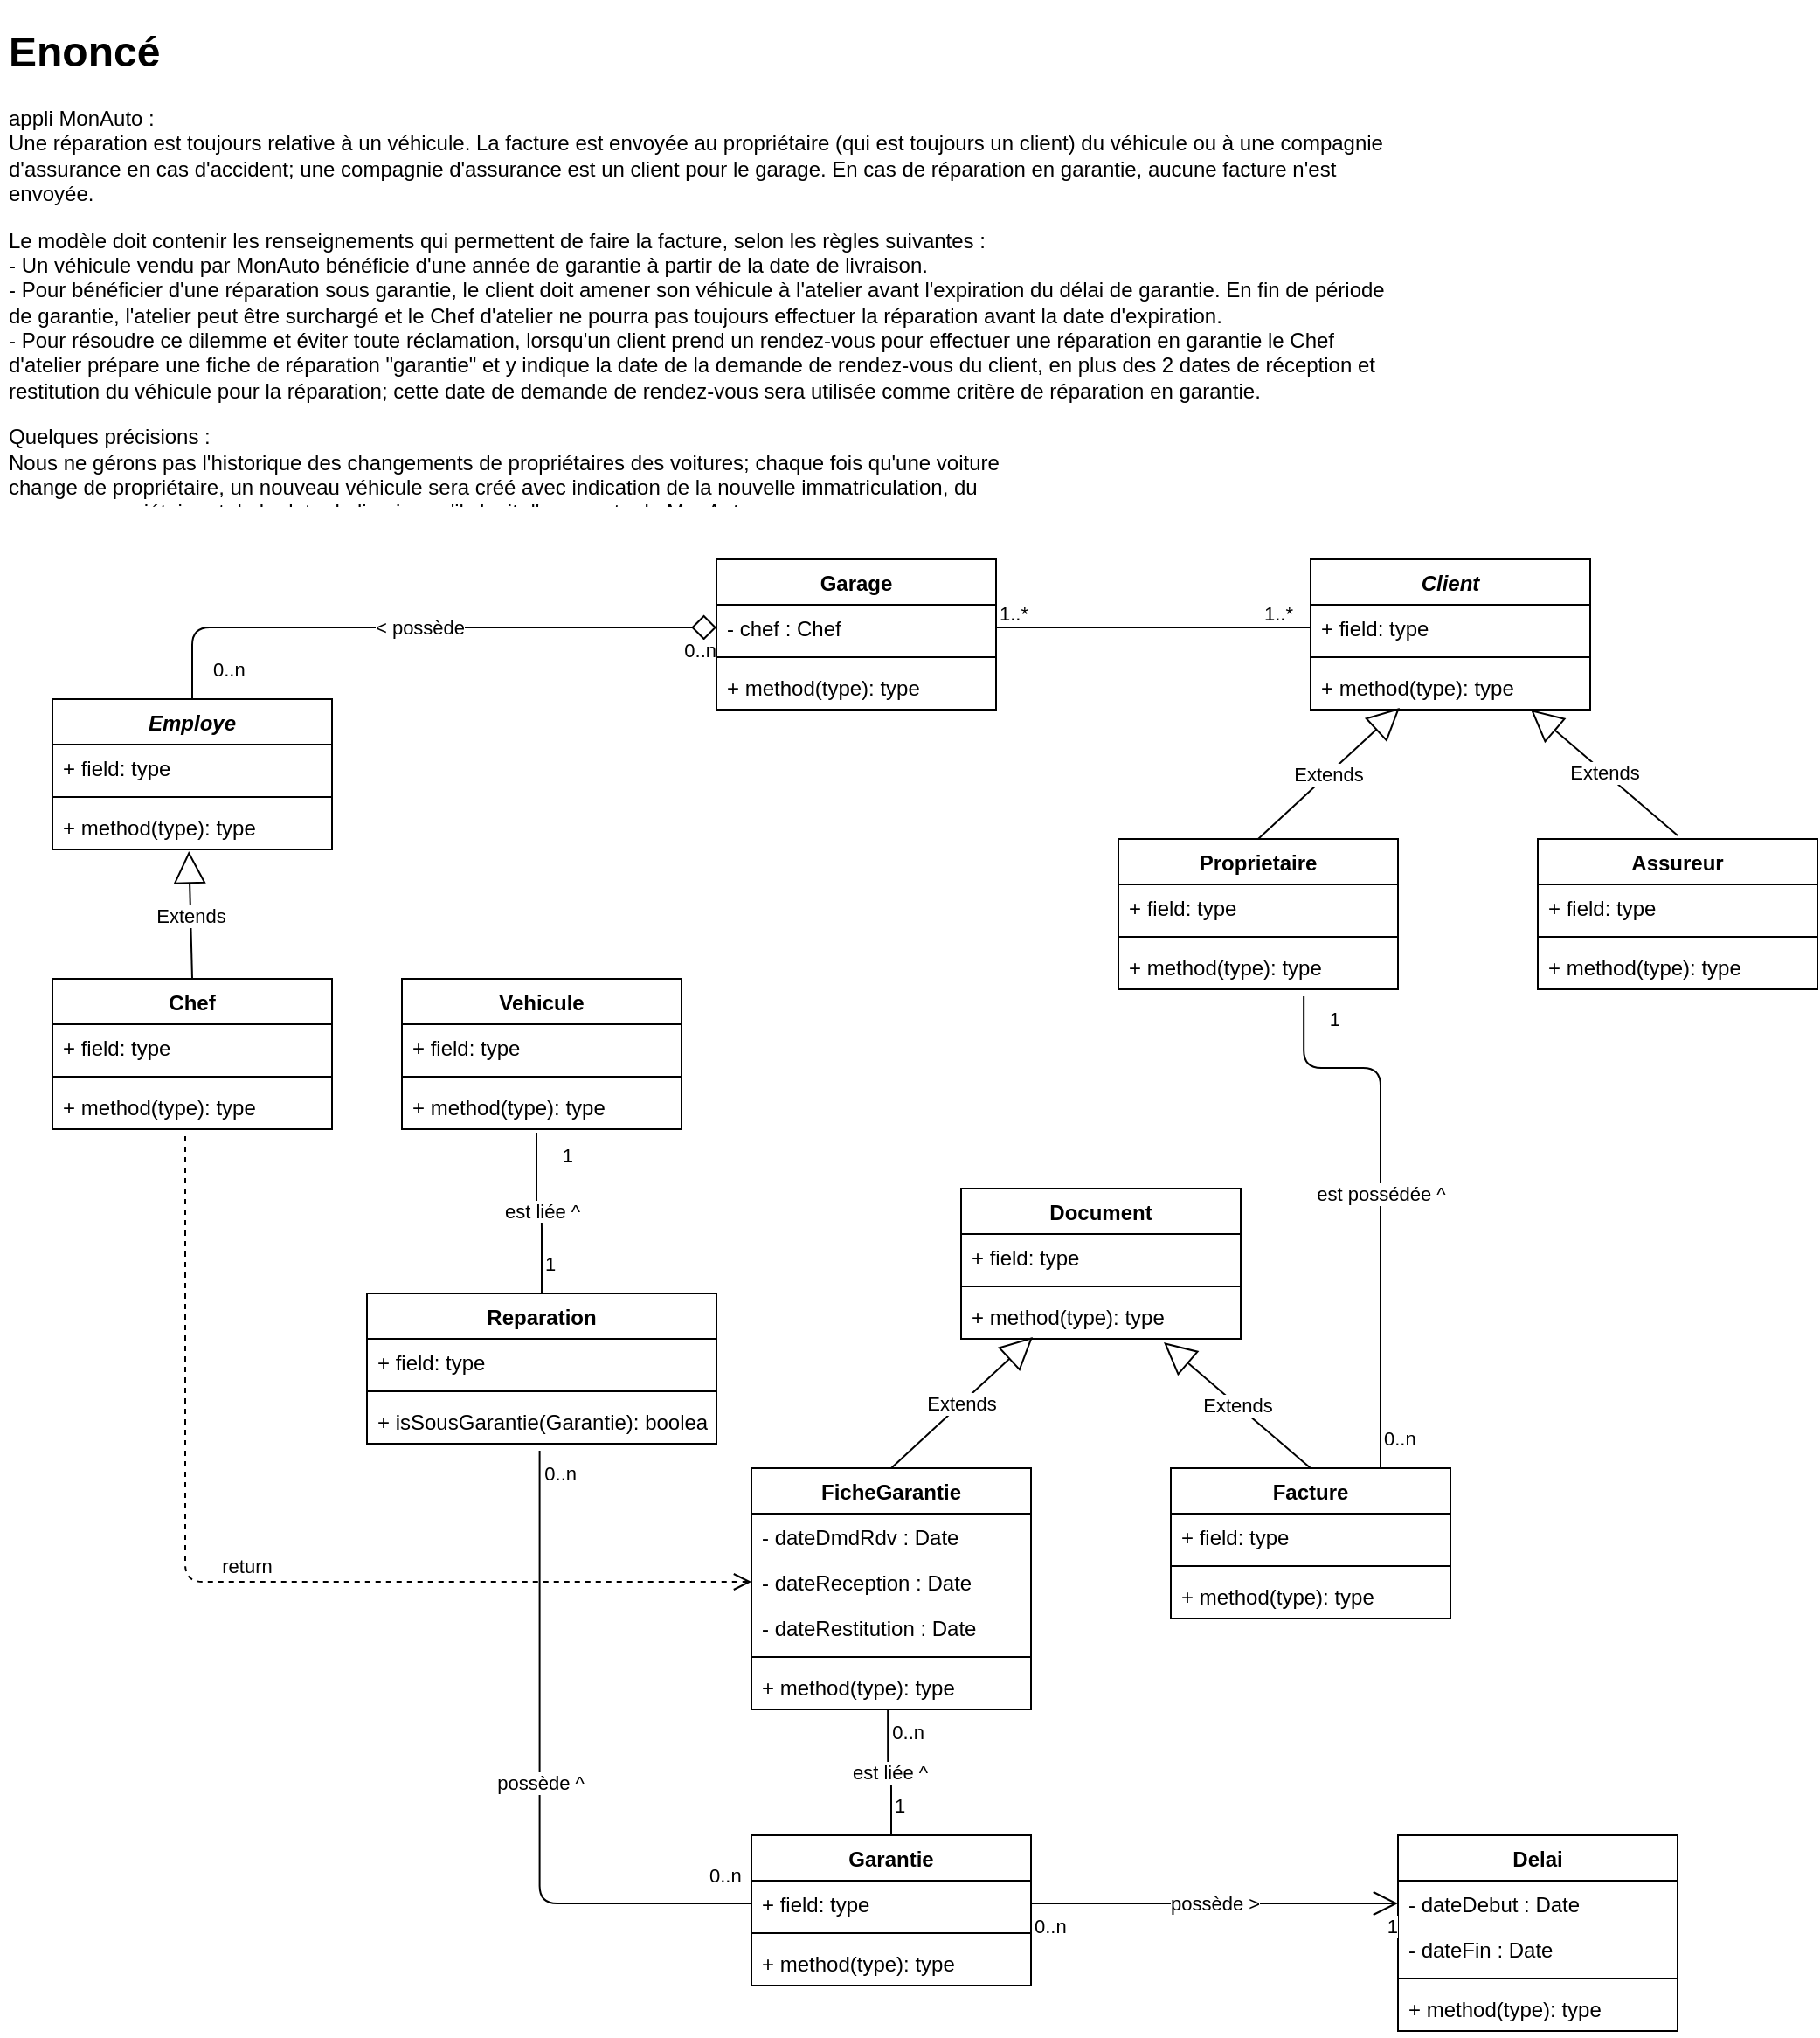<mxfile version="13.11.0" type="github">
  <diagram id="2vRKxQh1nv8atWItVD8Z" name="Page-1">
    <mxGraphModel dx="1038" dy="575" grid="1" gridSize="10" guides="1" tooltips="1" connect="1" arrows="1" fold="1" page="1" pageScale="1" pageWidth="827" pageHeight="1169" math="0" shadow="0">
      <root>
        <mxCell id="0" />
        <mxCell id="1" parent="0" />
        <mxCell id="5JL1VIRSzCmVdXq5I1F--1" value="&lt;h1&gt;Enoncé&lt;/h1&gt;&lt;p&gt;appli MonAuto :&lt;br&gt;Une réparation est toujours relative à un véhicule. La facture est envoyée au propriétaire (qui est toujours un client) du véhicule ou à une compagnie d&#39;assurance en cas d&#39;accident; une compagnie d&#39;assurance est un client pour le garage. En cas de réparation en garantie, aucune facture n&#39;est envoyée.&lt;br&gt;&lt;/p&gt;&lt;p&gt;Le modèle doit contenir les renseignements qui permettent de faire la facture, selon les règles suivantes :&lt;br&gt;- Un véhicule vendu par MonAuto bénéficie d&#39;une année de garantie à partir de la date de livraison.&lt;br&gt;- Pour bénéficier d&#39;une réparation sous garantie, le client doit amener son véhicule à l&#39;atelier avant l&#39;expiration du délai de garantie. En fin de période de garantie, l&#39;atelier peut être surchargé et le Chef d&#39;atelier ne pourra pas toujours effectuer la réparation avant la date d&#39;expiration. &lt;br&gt;- Pour résoudre ce dilemme et éviter toute réclamation, lorsqu&#39;un client prend un rendez-vous pour effectuer une réparation en garantie le Chef d&#39;atelier prépare une fiche de réparation &quot;garantie&quot; et y indique la date de la demande de rendez-vous du client, en plus des 2 dates de réception et restitution du véhicule pour la réparation; cette date de demande de rendez-vous sera utilisée comme critère de réparation en garantie.&lt;/p&gt;&lt;p&gt;Quelques précisions :&lt;br&gt;Nous ne gérons pas l&#39;historique des changements de propriétaires des voitures; chaque fois qu&#39;une voiture&lt;br&gt;change de propriétaire, un nouveau véhicule sera créé avec indication de la nouvelle immatriculation, du&lt;br&gt;nouveau propriétaire et de la date de livraison s&#39;il s&#39;agit d&#39;une vente de MonAuto.&lt;/p&gt;" style="text;html=1;strokeColor=none;fillColor=none;spacing=5;spacingTop=-20;whiteSpace=wrap;overflow=hidden;rounded=0;" vertex="1" parent="1">
          <mxGeometry x="10" y="10" width="810" height="280" as="geometry" />
        </mxCell>
        <mxCell id="5JL1VIRSzCmVdXq5I1F--2" value="Reparation" style="swimlane;fontStyle=1;align=center;verticalAlign=top;childLayout=stackLayout;horizontal=1;startSize=26;horizontalStack=0;resizeParent=1;resizeParentMax=0;resizeLast=0;collapsible=1;marginBottom=0;" vertex="1" parent="1">
          <mxGeometry x="220" y="740" width="200" height="86" as="geometry" />
        </mxCell>
        <mxCell id="5JL1VIRSzCmVdXq5I1F--3" value="+ field: type" style="text;strokeColor=none;fillColor=none;align=left;verticalAlign=top;spacingLeft=4;spacingRight=4;overflow=hidden;rotatable=0;points=[[0,0.5],[1,0.5]];portConstraint=eastwest;" vertex="1" parent="5JL1VIRSzCmVdXq5I1F--2">
          <mxGeometry y="26" width="200" height="26" as="geometry" />
        </mxCell>
        <mxCell id="5JL1VIRSzCmVdXq5I1F--4" value="" style="line;strokeWidth=1;fillColor=none;align=left;verticalAlign=middle;spacingTop=-1;spacingLeft=3;spacingRight=3;rotatable=0;labelPosition=right;points=[];portConstraint=eastwest;" vertex="1" parent="5JL1VIRSzCmVdXq5I1F--2">
          <mxGeometry y="52" width="200" height="8" as="geometry" />
        </mxCell>
        <mxCell id="5JL1VIRSzCmVdXq5I1F--5" value="+ isSousGarantie(Garantie): boolean" style="text;strokeColor=none;fillColor=none;align=left;verticalAlign=top;spacingLeft=4;spacingRight=4;overflow=hidden;rotatable=0;points=[[0,0.5],[1,0.5]];portConstraint=eastwest;" vertex="1" parent="5JL1VIRSzCmVdXq5I1F--2">
          <mxGeometry y="60" width="200" height="26" as="geometry" />
        </mxCell>
        <mxCell id="5JL1VIRSzCmVdXq5I1F--6" value="Vehicule" style="swimlane;fontStyle=1;align=center;verticalAlign=top;childLayout=stackLayout;horizontal=1;startSize=26;horizontalStack=0;resizeParent=1;resizeParentMax=0;resizeLast=0;collapsible=1;marginBottom=0;" vertex="1" parent="1">
          <mxGeometry x="240" y="560" width="160" height="86" as="geometry" />
        </mxCell>
        <mxCell id="5JL1VIRSzCmVdXq5I1F--7" value="+ field: type" style="text;strokeColor=none;fillColor=none;align=left;verticalAlign=top;spacingLeft=4;spacingRight=4;overflow=hidden;rotatable=0;points=[[0,0.5],[1,0.5]];portConstraint=eastwest;" vertex="1" parent="5JL1VIRSzCmVdXq5I1F--6">
          <mxGeometry y="26" width="160" height="26" as="geometry" />
        </mxCell>
        <mxCell id="5JL1VIRSzCmVdXq5I1F--8" value="" style="line;strokeWidth=1;fillColor=none;align=left;verticalAlign=middle;spacingTop=-1;spacingLeft=3;spacingRight=3;rotatable=0;labelPosition=right;points=[];portConstraint=eastwest;" vertex="1" parent="5JL1VIRSzCmVdXq5I1F--6">
          <mxGeometry y="52" width="160" height="8" as="geometry" />
        </mxCell>
        <mxCell id="5JL1VIRSzCmVdXq5I1F--9" value="+ method(type): type" style="text;strokeColor=none;fillColor=none;align=left;verticalAlign=top;spacingLeft=4;spacingRight=4;overflow=hidden;rotatable=0;points=[[0,0.5],[1,0.5]];portConstraint=eastwest;" vertex="1" parent="5JL1VIRSzCmVdXq5I1F--6">
          <mxGeometry y="60" width="160" height="26" as="geometry" />
        </mxCell>
        <mxCell id="5JL1VIRSzCmVdXq5I1F--10" value="Client" style="swimlane;fontStyle=3;align=center;verticalAlign=top;childLayout=stackLayout;horizontal=1;startSize=26;horizontalStack=0;resizeParent=1;resizeParentMax=0;resizeLast=0;collapsible=1;marginBottom=0;" vertex="1" parent="1">
          <mxGeometry x="760" y="320" width="160" height="86" as="geometry" />
        </mxCell>
        <mxCell id="5JL1VIRSzCmVdXq5I1F--11" value="+ field: type" style="text;strokeColor=none;fillColor=none;align=left;verticalAlign=top;spacingLeft=4;spacingRight=4;overflow=hidden;rotatable=0;points=[[0,0.5],[1,0.5]];portConstraint=eastwest;" vertex="1" parent="5JL1VIRSzCmVdXq5I1F--10">
          <mxGeometry y="26" width="160" height="26" as="geometry" />
        </mxCell>
        <mxCell id="5JL1VIRSzCmVdXq5I1F--12" value="" style="line;strokeWidth=1;fillColor=none;align=left;verticalAlign=middle;spacingTop=-1;spacingLeft=3;spacingRight=3;rotatable=0;labelPosition=right;points=[];portConstraint=eastwest;" vertex="1" parent="5JL1VIRSzCmVdXq5I1F--10">
          <mxGeometry y="52" width="160" height="8" as="geometry" />
        </mxCell>
        <mxCell id="5JL1VIRSzCmVdXq5I1F--13" value="+ method(type): type" style="text;strokeColor=none;fillColor=none;align=left;verticalAlign=top;spacingLeft=4;spacingRight=4;overflow=hidden;rotatable=0;points=[[0,0.5],[1,0.5]];portConstraint=eastwest;" vertex="1" parent="5JL1VIRSzCmVdXq5I1F--10">
          <mxGeometry y="60" width="160" height="26" as="geometry" />
        </mxCell>
        <mxCell id="5JL1VIRSzCmVdXq5I1F--14" value="Proprietaire" style="swimlane;fontStyle=1;align=center;verticalAlign=top;childLayout=stackLayout;horizontal=1;startSize=26;horizontalStack=0;resizeParent=1;resizeParentMax=0;resizeLast=0;collapsible=1;marginBottom=0;" vertex="1" parent="1">
          <mxGeometry x="650" y="480" width="160" height="86" as="geometry" />
        </mxCell>
        <mxCell id="5JL1VIRSzCmVdXq5I1F--15" value="+ field: type" style="text;strokeColor=none;fillColor=none;align=left;verticalAlign=top;spacingLeft=4;spacingRight=4;overflow=hidden;rotatable=0;points=[[0,0.5],[1,0.5]];portConstraint=eastwest;" vertex="1" parent="5JL1VIRSzCmVdXq5I1F--14">
          <mxGeometry y="26" width="160" height="26" as="geometry" />
        </mxCell>
        <mxCell id="5JL1VIRSzCmVdXq5I1F--16" value="" style="line;strokeWidth=1;fillColor=none;align=left;verticalAlign=middle;spacingTop=-1;spacingLeft=3;spacingRight=3;rotatable=0;labelPosition=right;points=[];portConstraint=eastwest;" vertex="1" parent="5JL1VIRSzCmVdXq5I1F--14">
          <mxGeometry y="52" width="160" height="8" as="geometry" />
        </mxCell>
        <mxCell id="5JL1VIRSzCmVdXq5I1F--17" value="+ method(type): type" style="text;strokeColor=none;fillColor=none;align=left;verticalAlign=top;spacingLeft=4;spacingRight=4;overflow=hidden;rotatable=0;points=[[0,0.5],[1,0.5]];portConstraint=eastwest;" vertex="1" parent="5JL1VIRSzCmVdXq5I1F--14">
          <mxGeometry y="60" width="160" height="26" as="geometry" />
        </mxCell>
        <mxCell id="5JL1VIRSzCmVdXq5I1F--18" value="Assureur" style="swimlane;fontStyle=1;align=center;verticalAlign=top;childLayout=stackLayout;horizontal=1;startSize=26;horizontalStack=0;resizeParent=1;resizeParentMax=0;resizeLast=0;collapsible=1;marginBottom=0;" vertex="1" parent="1">
          <mxGeometry x="890" y="480" width="160" height="86" as="geometry" />
        </mxCell>
        <mxCell id="5JL1VIRSzCmVdXq5I1F--19" value="+ field: type" style="text;strokeColor=none;fillColor=none;align=left;verticalAlign=top;spacingLeft=4;spacingRight=4;overflow=hidden;rotatable=0;points=[[0,0.5],[1,0.5]];portConstraint=eastwest;" vertex="1" parent="5JL1VIRSzCmVdXq5I1F--18">
          <mxGeometry y="26" width="160" height="26" as="geometry" />
        </mxCell>
        <mxCell id="5JL1VIRSzCmVdXq5I1F--20" value="" style="line;strokeWidth=1;fillColor=none;align=left;verticalAlign=middle;spacingTop=-1;spacingLeft=3;spacingRight=3;rotatable=0;labelPosition=right;points=[];portConstraint=eastwest;" vertex="1" parent="5JL1VIRSzCmVdXq5I1F--18">
          <mxGeometry y="52" width="160" height="8" as="geometry" />
        </mxCell>
        <mxCell id="5JL1VIRSzCmVdXq5I1F--21" value="+ method(type): type" style="text;strokeColor=none;fillColor=none;align=left;verticalAlign=top;spacingLeft=4;spacingRight=4;overflow=hidden;rotatable=0;points=[[0,0.5],[1,0.5]];portConstraint=eastwest;" vertex="1" parent="5JL1VIRSzCmVdXq5I1F--18">
          <mxGeometry y="60" width="160" height="26" as="geometry" />
        </mxCell>
        <mxCell id="5JL1VIRSzCmVdXq5I1F--22" value="Garage" style="swimlane;fontStyle=1;align=center;verticalAlign=top;childLayout=stackLayout;horizontal=1;startSize=26;horizontalStack=0;resizeParent=1;resizeParentMax=0;resizeLast=0;collapsible=1;marginBottom=0;" vertex="1" parent="1">
          <mxGeometry x="420" y="320" width="160" height="86" as="geometry" />
        </mxCell>
        <mxCell id="5JL1VIRSzCmVdXq5I1F--23" value="- chef : Chef" style="text;strokeColor=none;fillColor=none;align=left;verticalAlign=top;spacingLeft=4;spacingRight=4;overflow=hidden;rotatable=0;points=[[0,0.5],[1,0.5]];portConstraint=eastwest;" vertex="1" parent="5JL1VIRSzCmVdXq5I1F--22">
          <mxGeometry y="26" width="160" height="26" as="geometry" />
        </mxCell>
        <mxCell id="5JL1VIRSzCmVdXq5I1F--24" value="" style="line;strokeWidth=1;fillColor=none;align=left;verticalAlign=middle;spacingTop=-1;spacingLeft=3;spacingRight=3;rotatable=0;labelPosition=right;points=[];portConstraint=eastwest;" vertex="1" parent="5JL1VIRSzCmVdXq5I1F--22">
          <mxGeometry y="52" width="160" height="8" as="geometry" />
        </mxCell>
        <mxCell id="5JL1VIRSzCmVdXq5I1F--25" value="+ method(type): type" style="text;strokeColor=none;fillColor=none;align=left;verticalAlign=top;spacingLeft=4;spacingRight=4;overflow=hidden;rotatable=0;points=[[0,0.5],[1,0.5]];portConstraint=eastwest;" vertex="1" parent="5JL1VIRSzCmVdXq5I1F--22">
          <mxGeometry y="60" width="160" height="26" as="geometry" />
        </mxCell>
        <mxCell id="5JL1VIRSzCmVdXq5I1F--26" value="Facture" style="swimlane;fontStyle=1;align=center;verticalAlign=top;childLayout=stackLayout;horizontal=1;startSize=26;horizontalStack=0;resizeParent=1;resizeParentMax=0;resizeLast=0;collapsible=1;marginBottom=0;" vertex="1" parent="1">
          <mxGeometry x="680" y="840" width="160" height="86" as="geometry" />
        </mxCell>
        <mxCell id="5JL1VIRSzCmVdXq5I1F--27" value="+ field: type" style="text;strokeColor=none;fillColor=none;align=left;verticalAlign=top;spacingLeft=4;spacingRight=4;overflow=hidden;rotatable=0;points=[[0,0.5],[1,0.5]];portConstraint=eastwest;" vertex="1" parent="5JL1VIRSzCmVdXq5I1F--26">
          <mxGeometry y="26" width="160" height="26" as="geometry" />
        </mxCell>
        <mxCell id="5JL1VIRSzCmVdXq5I1F--28" value="" style="line;strokeWidth=1;fillColor=none;align=left;verticalAlign=middle;spacingTop=-1;spacingLeft=3;spacingRight=3;rotatable=0;labelPosition=right;points=[];portConstraint=eastwest;" vertex="1" parent="5JL1VIRSzCmVdXq5I1F--26">
          <mxGeometry y="52" width="160" height="8" as="geometry" />
        </mxCell>
        <mxCell id="5JL1VIRSzCmVdXq5I1F--29" value="+ method(type): type" style="text;strokeColor=none;fillColor=none;align=left;verticalAlign=top;spacingLeft=4;spacingRight=4;overflow=hidden;rotatable=0;points=[[0,0.5],[1,0.5]];portConstraint=eastwest;" vertex="1" parent="5JL1VIRSzCmVdXq5I1F--26">
          <mxGeometry y="60" width="160" height="26" as="geometry" />
        </mxCell>
        <mxCell id="5JL1VIRSzCmVdXq5I1F--30" value="FicheGarantie" style="swimlane;fontStyle=1;align=center;verticalAlign=top;childLayout=stackLayout;horizontal=1;startSize=26;horizontalStack=0;resizeParent=1;resizeParentMax=0;resizeLast=0;collapsible=1;marginBottom=0;" vertex="1" parent="1">
          <mxGeometry x="440" y="840" width="160" height="138" as="geometry" />
        </mxCell>
        <mxCell id="5JL1VIRSzCmVdXq5I1F--69" value="- dateDmdRdv : Date" style="text;strokeColor=none;fillColor=none;align=left;verticalAlign=top;spacingLeft=4;spacingRight=4;overflow=hidden;rotatable=0;points=[[0,0.5],[1,0.5]];portConstraint=eastwest;" vertex="1" parent="5JL1VIRSzCmVdXq5I1F--30">
          <mxGeometry y="26" width="160" height="26" as="geometry" />
        </mxCell>
        <mxCell id="5JL1VIRSzCmVdXq5I1F--68" value="- dateReception : Date" style="text;strokeColor=none;fillColor=none;align=left;verticalAlign=top;spacingLeft=4;spacingRight=4;overflow=hidden;rotatable=0;points=[[0,0.5],[1,0.5]];portConstraint=eastwest;" vertex="1" parent="5JL1VIRSzCmVdXq5I1F--30">
          <mxGeometry y="52" width="160" height="26" as="geometry" />
        </mxCell>
        <mxCell id="5JL1VIRSzCmVdXq5I1F--31" value="- dateRestitution : Date" style="text;strokeColor=none;fillColor=none;align=left;verticalAlign=top;spacingLeft=4;spacingRight=4;overflow=hidden;rotatable=0;points=[[0,0.5],[1,0.5]];portConstraint=eastwest;" vertex="1" parent="5JL1VIRSzCmVdXq5I1F--30">
          <mxGeometry y="78" width="160" height="26" as="geometry" />
        </mxCell>
        <mxCell id="5JL1VIRSzCmVdXq5I1F--32" value="" style="line;strokeWidth=1;fillColor=none;align=left;verticalAlign=middle;spacingTop=-1;spacingLeft=3;spacingRight=3;rotatable=0;labelPosition=right;points=[];portConstraint=eastwest;" vertex="1" parent="5JL1VIRSzCmVdXq5I1F--30">
          <mxGeometry y="104" width="160" height="8" as="geometry" />
        </mxCell>
        <mxCell id="5JL1VIRSzCmVdXq5I1F--33" value="+ method(type): type" style="text;strokeColor=none;fillColor=none;align=left;verticalAlign=top;spacingLeft=4;spacingRight=4;overflow=hidden;rotatable=0;points=[[0,0.5],[1,0.5]];portConstraint=eastwest;" vertex="1" parent="5JL1VIRSzCmVdXq5I1F--30">
          <mxGeometry y="112" width="160" height="26" as="geometry" />
        </mxCell>
        <mxCell id="5JL1VIRSzCmVdXq5I1F--34" value="Document" style="swimlane;fontStyle=1;align=center;verticalAlign=top;childLayout=stackLayout;horizontal=1;startSize=26;horizontalStack=0;resizeParent=1;resizeParentMax=0;resizeLast=0;collapsible=1;marginBottom=0;" vertex="1" parent="1">
          <mxGeometry x="560" y="680" width="160" height="86" as="geometry" />
        </mxCell>
        <mxCell id="5JL1VIRSzCmVdXq5I1F--35" value="+ field: type" style="text;strokeColor=none;fillColor=none;align=left;verticalAlign=top;spacingLeft=4;spacingRight=4;overflow=hidden;rotatable=0;points=[[0,0.5],[1,0.5]];portConstraint=eastwest;" vertex="1" parent="5JL1VIRSzCmVdXq5I1F--34">
          <mxGeometry y="26" width="160" height="26" as="geometry" />
        </mxCell>
        <mxCell id="5JL1VIRSzCmVdXq5I1F--36" value="" style="line;strokeWidth=1;fillColor=none;align=left;verticalAlign=middle;spacingTop=-1;spacingLeft=3;spacingRight=3;rotatable=0;labelPosition=right;points=[];portConstraint=eastwest;" vertex="1" parent="5JL1VIRSzCmVdXq5I1F--34">
          <mxGeometry y="52" width="160" height="8" as="geometry" />
        </mxCell>
        <mxCell id="5JL1VIRSzCmVdXq5I1F--37" value="+ method(type): type" style="text;strokeColor=none;fillColor=none;align=left;verticalAlign=top;spacingLeft=4;spacingRight=4;overflow=hidden;rotatable=0;points=[[0,0.5],[1,0.5]];portConstraint=eastwest;" vertex="1" parent="5JL1VIRSzCmVdXq5I1F--34">
          <mxGeometry y="60" width="160" height="26" as="geometry" />
        </mxCell>
        <mxCell id="5JL1VIRSzCmVdXq5I1F--38" value="Delai" style="swimlane;fontStyle=1;align=center;verticalAlign=top;childLayout=stackLayout;horizontal=1;startSize=26;horizontalStack=0;resizeParent=1;resizeParentMax=0;resizeLast=0;collapsible=1;marginBottom=0;" vertex="1" parent="1">
          <mxGeometry x="810" y="1050" width="160" height="112" as="geometry" />
        </mxCell>
        <mxCell id="5JL1VIRSzCmVdXq5I1F--39" value="- dateDebut : Date" style="text;strokeColor=none;fillColor=none;align=left;verticalAlign=top;spacingLeft=4;spacingRight=4;overflow=hidden;rotatable=0;points=[[0,0.5],[1,0.5]];portConstraint=eastwest;" vertex="1" parent="5JL1VIRSzCmVdXq5I1F--38">
          <mxGeometry y="26" width="160" height="26" as="geometry" />
        </mxCell>
        <mxCell id="5JL1VIRSzCmVdXq5I1F--57" value="- dateFin : Date" style="text;strokeColor=none;fillColor=none;align=left;verticalAlign=top;spacingLeft=4;spacingRight=4;overflow=hidden;rotatable=0;points=[[0,0.5],[1,0.5]];portConstraint=eastwest;" vertex="1" parent="5JL1VIRSzCmVdXq5I1F--38">
          <mxGeometry y="52" width="160" height="26" as="geometry" />
        </mxCell>
        <mxCell id="5JL1VIRSzCmVdXq5I1F--40" value="" style="line;strokeWidth=1;fillColor=none;align=left;verticalAlign=middle;spacingTop=-1;spacingLeft=3;spacingRight=3;rotatable=0;labelPosition=right;points=[];portConstraint=eastwest;" vertex="1" parent="5JL1VIRSzCmVdXq5I1F--38">
          <mxGeometry y="78" width="160" height="8" as="geometry" />
        </mxCell>
        <mxCell id="5JL1VIRSzCmVdXq5I1F--41" value="+ method(type): type" style="text;strokeColor=none;fillColor=none;align=left;verticalAlign=top;spacingLeft=4;spacingRight=4;overflow=hidden;rotatable=0;points=[[0,0.5],[1,0.5]];portConstraint=eastwest;" vertex="1" parent="5JL1VIRSzCmVdXq5I1F--38">
          <mxGeometry y="86" width="160" height="26" as="geometry" />
        </mxCell>
        <mxCell id="5JL1VIRSzCmVdXq5I1F--42" value="Chef" style="swimlane;fontStyle=1;align=center;verticalAlign=top;childLayout=stackLayout;horizontal=1;startSize=26;horizontalStack=0;resizeParent=1;resizeParentMax=0;resizeLast=0;collapsible=1;marginBottom=0;" vertex="1" parent="1">
          <mxGeometry x="40" y="560" width="160" height="86" as="geometry" />
        </mxCell>
        <mxCell id="5JL1VIRSzCmVdXq5I1F--43" value="+ field: type" style="text;strokeColor=none;fillColor=none;align=left;verticalAlign=top;spacingLeft=4;spacingRight=4;overflow=hidden;rotatable=0;points=[[0,0.5],[1,0.5]];portConstraint=eastwest;" vertex="1" parent="5JL1VIRSzCmVdXq5I1F--42">
          <mxGeometry y="26" width="160" height="26" as="geometry" />
        </mxCell>
        <mxCell id="5JL1VIRSzCmVdXq5I1F--44" value="" style="line;strokeWidth=1;fillColor=none;align=left;verticalAlign=middle;spacingTop=-1;spacingLeft=3;spacingRight=3;rotatable=0;labelPosition=right;points=[];portConstraint=eastwest;" vertex="1" parent="5JL1VIRSzCmVdXq5I1F--42">
          <mxGeometry y="52" width="160" height="8" as="geometry" />
        </mxCell>
        <mxCell id="5JL1VIRSzCmVdXq5I1F--45" value="+ method(type): type" style="text;strokeColor=none;fillColor=none;align=left;verticalAlign=top;spacingLeft=4;spacingRight=4;overflow=hidden;rotatable=0;points=[[0,0.5],[1,0.5]];portConstraint=eastwest;" vertex="1" parent="5JL1VIRSzCmVdXq5I1F--42">
          <mxGeometry y="60" width="160" height="26" as="geometry" />
        </mxCell>
        <mxCell id="5JL1VIRSzCmVdXq5I1F--46" value="Employe" style="swimlane;fontStyle=3;align=center;verticalAlign=top;childLayout=stackLayout;horizontal=1;startSize=26;horizontalStack=0;resizeParent=1;resizeParentMax=0;resizeLast=0;collapsible=1;marginBottom=0;" vertex="1" parent="1">
          <mxGeometry x="40" y="400" width="160" height="86" as="geometry" />
        </mxCell>
        <mxCell id="5JL1VIRSzCmVdXq5I1F--47" value="+ field: type" style="text;strokeColor=none;fillColor=none;align=left;verticalAlign=top;spacingLeft=4;spacingRight=4;overflow=hidden;rotatable=0;points=[[0,0.5],[1,0.5]];portConstraint=eastwest;" vertex="1" parent="5JL1VIRSzCmVdXq5I1F--46">
          <mxGeometry y="26" width="160" height="26" as="geometry" />
        </mxCell>
        <mxCell id="5JL1VIRSzCmVdXq5I1F--48" value="" style="line;strokeWidth=1;fillColor=none;align=left;verticalAlign=middle;spacingTop=-1;spacingLeft=3;spacingRight=3;rotatable=0;labelPosition=right;points=[];portConstraint=eastwest;" vertex="1" parent="5JL1VIRSzCmVdXq5I1F--46">
          <mxGeometry y="52" width="160" height="8" as="geometry" />
        </mxCell>
        <mxCell id="5JL1VIRSzCmVdXq5I1F--49" value="+ method(type): type" style="text;strokeColor=none;fillColor=none;align=left;verticalAlign=top;spacingLeft=4;spacingRight=4;overflow=hidden;rotatable=0;points=[[0,0.5],[1,0.5]];portConstraint=eastwest;" vertex="1" parent="5JL1VIRSzCmVdXq5I1F--46">
          <mxGeometry y="60" width="160" height="26" as="geometry" />
        </mxCell>
        <mxCell id="5JL1VIRSzCmVdXq5I1F--50" value="Extends" style="endArrow=block;endSize=16;endFill=0;html=1;exitX=0.5;exitY=0;exitDx=0;exitDy=0;entryX=0.256;entryY=0.962;entryDx=0;entryDy=0;entryPerimeter=0;" edge="1" parent="1" source="5JL1VIRSzCmVdXq5I1F--30" target="5JL1VIRSzCmVdXq5I1F--37">
          <mxGeometry width="160" relative="1" as="geometry">
            <mxPoint x="690" y="710" as="sourcePoint" />
            <mxPoint x="850" y="710" as="targetPoint" />
          </mxGeometry>
        </mxCell>
        <mxCell id="5JL1VIRSzCmVdXq5I1F--51" value="Extends" style="endArrow=block;endSize=16;endFill=0;html=1;exitX=0.5;exitY=0;exitDx=0;exitDy=0;" edge="1" parent="1" source="5JL1VIRSzCmVdXq5I1F--26">
          <mxGeometry width="160" relative="1" as="geometry">
            <mxPoint x="879.04" y="840.99" as="sourcePoint" />
            <mxPoint x="676" y="768" as="targetPoint" />
          </mxGeometry>
        </mxCell>
        <mxCell id="5JL1VIRSzCmVdXq5I1F--52" value="Garantie" style="swimlane;fontStyle=1;align=center;verticalAlign=top;childLayout=stackLayout;horizontal=1;startSize=26;horizontalStack=0;resizeParent=1;resizeParentMax=0;resizeLast=0;collapsible=1;marginBottom=0;" vertex="1" parent="1">
          <mxGeometry x="440" y="1050" width="160" height="86" as="geometry" />
        </mxCell>
        <mxCell id="5JL1VIRSzCmVdXq5I1F--53" value="+ field: type" style="text;strokeColor=none;fillColor=none;align=left;verticalAlign=top;spacingLeft=4;spacingRight=4;overflow=hidden;rotatable=0;points=[[0,0.5],[1,0.5]];portConstraint=eastwest;" vertex="1" parent="5JL1VIRSzCmVdXq5I1F--52">
          <mxGeometry y="26" width="160" height="26" as="geometry" />
        </mxCell>
        <mxCell id="5JL1VIRSzCmVdXq5I1F--54" value="" style="line;strokeWidth=1;fillColor=none;align=left;verticalAlign=middle;spacingTop=-1;spacingLeft=3;spacingRight=3;rotatable=0;labelPosition=right;points=[];portConstraint=eastwest;" vertex="1" parent="5JL1VIRSzCmVdXq5I1F--52">
          <mxGeometry y="52" width="160" height="8" as="geometry" />
        </mxCell>
        <mxCell id="5JL1VIRSzCmVdXq5I1F--55" value="+ method(type): type" style="text;strokeColor=none;fillColor=none;align=left;verticalAlign=top;spacingLeft=4;spacingRight=4;overflow=hidden;rotatable=0;points=[[0,0.5],[1,0.5]];portConstraint=eastwest;" vertex="1" parent="5JL1VIRSzCmVdXq5I1F--52">
          <mxGeometry y="60" width="160" height="26" as="geometry" />
        </mxCell>
        <mxCell id="5JL1VIRSzCmVdXq5I1F--59" value="possède &amp;gt;" style="endArrow=open;html=1;endSize=12;startArrow=none;startSize=14;startFill=0;edgeStyle=orthogonalEdgeStyle;exitX=1;exitY=0.5;exitDx=0;exitDy=0;entryX=0;entryY=0.5;entryDx=0;entryDy=0;" edge="1" parent="1" source="5JL1VIRSzCmVdXq5I1F--53" target="5JL1VIRSzCmVdXq5I1F--39">
          <mxGeometry relative="1" as="geometry">
            <mxPoint x="630" y="1090" as="sourcePoint" />
            <mxPoint x="770" y="1050" as="targetPoint" />
          </mxGeometry>
        </mxCell>
        <mxCell id="5JL1VIRSzCmVdXq5I1F--60" value="0..n" style="edgeLabel;resizable=0;html=1;align=left;verticalAlign=top;" connectable="0" vertex="1" parent="5JL1VIRSzCmVdXq5I1F--59">
          <mxGeometry x="-1" relative="1" as="geometry" />
        </mxCell>
        <mxCell id="5JL1VIRSzCmVdXq5I1F--61" value="1" style="edgeLabel;resizable=0;html=1;align=right;verticalAlign=top;" connectable="0" vertex="1" parent="5JL1VIRSzCmVdXq5I1F--59">
          <mxGeometry x="1" relative="1" as="geometry" />
        </mxCell>
        <mxCell id="5JL1VIRSzCmVdXq5I1F--62" value="Extends" style="endArrow=block;endSize=16;endFill=0;html=1;exitX=0.5;exitY=0;exitDx=0;exitDy=0;entryX=0.488;entryY=1.038;entryDx=0;entryDy=0;entryPerimeter=0;" edge="1" parent="1" source="5JL1VIRSzCmVdXq5I1F--42" target="5JL1VIRSzCmVdXq5I1F--49">
          <mxGeometry width="160" relative="1" as="geometry">
            <mxPoint x="230" y="480" as="sourcePoint" />
            <mxPoint x="390" y="480" as="targetPoint" />
          </mxGeometry>
        </mxCell>
        <mxCell id="5JL1VIRSzCmVdXq5I1F--63" value="Extends" style="endArrow=block;endSize=16;endFill=0;html=1;exitX=0.5;exitY=0;exitDx=0;exitDy=0;entryX=0.256;entryY=0.962;entryDx=0;entryDy=0;entryPerimeter=0;" edge="1" parent="1" source="5JL1VIRSzCmVdXq5I1F--14">
          <mxGeometry width="160" relative="1" as="geometry">
            <mxPoint x="730" y="480" as="sourcePoint" />
            <mxPoint x="810.96" y="405.012" as="targetPoint" />
          </mxGeometry>
        </mxCell>
        <mxCell id="5JL1VIRSzCmVdXq5I1F--64" value="Extends" style="endArrow=block;endSize=16;endFill=0;html=1;exitX=0.5;exitY=0;exitDx=0;exitDy=0;" edge="1" parent="1">
          <mxGeometry width="160" relative="1" as="geometry">
            <mxPoint x="970" y="478" as="sourcePoint" />
            <mxPoint x="886" y="406" as="targetPoint" />
          </mxGeometry>
        </mxCell>
        <mxCell id="5JL1VIRSzCmVdXq5I1F--65" value="est liée ^" style="endArrow=none;html=1;endSize=12;startArrow=none;startSize=14;startFill=0;edgeStyle=orthogonalEdgeStyle;exitX=0.5;exitY=0;exitDx=0;exitDy=0;entryX=0.488;entryY=1;entryDx=0;entryDy=0;entryPerimeter=0;endFill=0;" edge="1" parent="1" source="5JL1VIRSzCmVdXq5I1F--52" target="5JL1VIRSzCmVdXq5I1F--33">
          <mxGeometry relative="1" as="geometry">
            <mxPoint x="510" y="960" as="sourcePoint" />
            <mxPoint x="710" y="960" as="targetPoint" />
          </mxGeometry>
        </mxCell>
        <mxCell id="5JL1VIRSzCmVdXq5I1F--66" value="1" style="edgeLabel;resizable=0;html=1;align=left;verticalAlign=top;" connectable="0" vertex="1" parent="5JL1VIRSzCmVdXq5I1F--65">
          <mxGeometry x="-1" relative="1" as="geometry">
            <mxPoint y="-30" as="offset" />
          </mxGeometry>
        </mxCell>
        <mxCell id="5JL1VIRSzCmVdXq5I1F--67" value="0..n" style="edgeLabel;resizable=0;html=1;align=right;verticalAlign=top;" connectable="0" vertex="1" parent="5JL1VIRSzCmVdXq5I1F--65">
          <mxGeometry x="1" relative="1" as="geometry">
            <mxPoint x="21.92" as="offset" />
          </mxGeometry>
        </mxCell>
        <mxCell id="5JL1VIRSzCmVdXq5I1F--70" value="" style="endArrow=none;html=1;edgeStyle=orthogonalEdgeStyle;exitX=1;exitY=0.5;exitDx=0;exitDy=0;entryX=0;entryY=0.5;entryDx=0;entryDy=0;" edge="1" parent="1" source="5JL1VIRSzCmVdXq5I1F--23" target="5JL1VIRSzCmVdXq5I1F--11">
          <mxGeometry relative="1" as="geometry">
            <mxPoint x="320" y="550" as="sourcePoint" />
            <mxPoint x="480" y="550" as="targetPoint" />
          </mxGeometry>
        </mxCell>
        <mxCell id="5JL1VIRSzCmVdXq5I1F--71" value="1..*" style="edgeLabel;resizable=0;html=1;align=left;verticalAlign=bottom;" connectable="0" vertex="1" parent="5JL1VIRSzCmVdXq5I1F--70">
          <mxGeometry x="-1" relative="1" as="geometry" />
        </mxCell>
        <mxCell id="5JL1VIRSzCmVdXq5I1F--72" value="1..*" style="edgeLabel;resizable=0;html=1;align=right;verticalAlign=bottom;" connectable="0" vertex="1" parent="5JL1VIRSzCmVdXq5I1F--70">
          <mxGeometry x="1" relative="1" as="geometry">
            <mxPoint x="-10" as="offset" />
          </mxGeometry>
        </mxCell>
        <mxCell id="5JL1VIRSzCmVdXq5I1F--73" value="&amp;lt; possède" style="endArrow=diamond;html=1;endSize=12;startArrow=none;startSize=14;startFill=0;edgeStyle=orthogonalEdgeStyle;exitX=0.5;exitY=0;exitDx=0;exitDy=0;entryX=0;entryY=0.5;entryDx=0;entryDy=0;endFill=0;" edge="1" parent="1" source="5JL1VIRSzCmVdXq5I1F--46" target="5JL1VIRSzCmVdXq5I1F--23">
          <mxGeometry relative="1" as="geometry">
            <mxPoint x="419" y="702" as="sourcePoint" />
            <mxPoint x="417.08" y="630" as="targetPoint" />
          </mxGeometry>
        </mxCell>
        <mxCell id="5JL1VIRSzCmVdXq5I1F--74" value="0..n" style="edgeLabel;resizable=0;html=1;align=left;verticalAlign=top;" connectable="0" vertex="1" parent="5JL1VIRSzCmVdXq5I1F--73">
          <mxGeometry x="-1" relative="1" as="geometry">
            <mxPoint x="10" y="-30" as="offset" />
          </mxGeometry>
        </mxCell>
        <mxCell id="5JL1VIRSzCmVdXq5I1F--75" value="0..n" style="edgeLabel;resizable=0;html=1;align=right;verticalAlign=top;" connectable="0" vertex="1" parent="5JL1VIRSzCmVdXq5I1F--73">
          <mxGeometry x="1" relative="1" as="geometry">
            <mxPoint as="offset" />
          </mxGeometry>
        </mxCell>
        <mxCell id="5JL1VIRSzCmVdXq5I1F--76" value="return" style="html=1;verticalAlign=bottom;endArrow=open;dashed=1;endSize=8;exitX=0.475;exitY=1.154;exitDx=0;exitDy=0;exitPerimeter=0;entryX=0;entryY=0.5;entryDx=0;entryDy=0;edgeStyle=orthogonalEdgeStyle;elbow=vertical;" edge="1" parent="1" source="5JL1VIRSzCmVdXq5I1F--45" target="5JL1VIRSzCmVdXq5I1F--68">
          <mxGeometry relative="1" as="geometry">
            <mxPoint x="520" y="780" as="sourcePoint" />
            <mxPoint x="440" y="780" as="targetPoint" />
            <Array as="points">
              <mxPoint x="116" y="905" />
            </Array>
          </mxGeometry>
        </mxCell>
        <mxCell id="5JL1VIRSzCmVdXq5I1F--77" value="est liée ^" style="endArrow=none;html=1;endSize=12;startArrow=none;startSize=14;startFill=0;edgeStyle=orthogonalEdgeStyle;exitX=0.5;exitY=0;exitDx=0;exitDy=0;endFill=0;" edge="1" parent="1" source="5JL1VIRSzCmVdXq5I1F--2">
          <mxGeometry relative="1" as="geometry">
            <mxPoint x="260" y="852" as="sourcePoint" />
            <mxPoint x="317" y="648" as="targetPoint" />
            <Array as="points">
              <mxPoint x="320" y="693" />
              <mxPoint x="317" y="693" />
            </Array>
          </mxGeometry>
        </mxCell>
        <mxCell id="5JL1VIRSzCmVdXq5I1F--78" value="1" style="edgeLabel;resizable=0;html=1;align=left;verticalAlign=top;" connectable="0" vertex="1" parent="5JL1VIRSzCmVdXq5I1F--77">
          <mxGeometry x="-1" relative="1" as="geometry">
            <mxPoint y="-30" as="offset" />
          </mxGeometry>
        </mxCell>
        <mxCell id="5JL1VIRSzCmVdXq5I1F--79" value="1" style="edgeLabel;resizable=0;html=1;align=right;verticalAlign=top;" connectable="0" vertex="1" parent="5JL1VIRSzCmVdXq5I1F--77">
          <mxGeometry x="1" relative="1" as="geometry">
            <mxPoint x="21.92" as="offset" />
          </mxGeometry>
        </mxCell>
        <mxCell id="5JL1VIRSzCmVdXq5I1F--80" value="possède ^" style="endArrow=none;html=1;endSize=12;startArrow=none;startSize=14;startFill=0;edgeStyle=orthogonalEdgeStyle;exitX=0;exitY=0.5;exitDx=0;exitDy=0;endFill=0;entryX=0.494;entryY=1.154;entryDx=0;entryDy=0;entryPerimeter=0;" edge="1" parent="1" source="5JL1VIRSzCmVdXq5I1F--53" target="5JL1VIRSzCmVdXq5I1F--5">
          <mxGeometry relative="1" as="geometry">
            <mxPoint x="333" y="1062" as="sourcePoint" />
            <mxPoint x="330" y="970" as="targetPoint" />
            <Array as="points">
              <mxPoint x="319" y="1089" />
            </Array>
          </mxGeometry>
        </mxCell>
        <mxCell id="5JL1VIRSzCmVdXq5I1F--81" value="0..n" style="edgeLabel;resizable=0;html=1;align=left;verticalAlign=top;" connectable="0" vertex="1" parent="5JL1VIRSzCmVdXq5I1F--80">
          <mxGeometry x="-1" relative="1" as="geometry">
            <mxPoint x="-26" y="-29" as="offset" />
          </mxGeometry>
        </mxCell>
        <mxCell id="5JL1VIRSzCmVdXq5I1F--82" value="0..n" style="edgeLabel;resizable=0;html=1;align=right;verticalAlign=top;" connectable="0" vertex="1" parent="5JL1VIRSzCmVdXq5I1F--80">
          <mxGeometry x="1" relative="1" as="geometry">
            <mxPoint x="21.92" as="offset" />
          </mxGeometry>
        </mxCell>
        <mxCell id="5JL1VIRSzCmVdXq5I1F--84" value="est possédée ^" style="endArrow=none;html=1;endSize=12;startArrow=none;startSize=14;startFill=0;edgeStyle=orthogonalEdgeStyle;exitX=0.75;exitY=0;exitDx=0;exitDy=0;endFill=0;entryX=0.663;entryY=1.154;entryDx=0;entryDy=0;entryPerimeter=0;" edge="1" parent="1" source="5JL1VIRSzCmVdXq5I1F--26" target="5JL1VIRSzCmVdXq5I1F--17">
          <mxGeometry relative="1" as="geometry">
            <mxPoint x="983" y="658" as="sourcePoint" />
            <mxPoint x="980" y="566" as="targetPoint" />
            <Array as="points">
              <mxPoint x="800" y="611" />
              <mxPoint x="756" y="611" />
            </Array>
          </mxGeometry>
        </mxCell>
        <mxCell id="5JL1VIRSzCmVdXq5I1F--85" value="0..n" style="edgeLabel;resizable=0;html=1;align=left;verticalAlign=top;" connectable="0" vertex="1" parent="5JL1VIRSzCmVdXq5I1F--84">
          <mxGeometry x="-1" relative="1" as="geometry">
            <mxPoint y="-30" as="offset" />
          </mxGeometry>
        </mxCell>
        <mxCell id="5JL1VIRSzCmVdXq5I1F--86" value="1" style="edgeLabel;resizable=0;html=1;align=right;verticalAlign=top;" connectable="0" vertex="1" parent="5JL1VIRSzCmVdXq5I1F--84">
          <mxGeometry x="1" relative="1" as="geometry">
            <mxPoint x="21.92" as="offset" />
          </mxGeometry>
        </mxCell>
      </root>
    </mxGraphModel>
  </diagram>
</mxfile>
